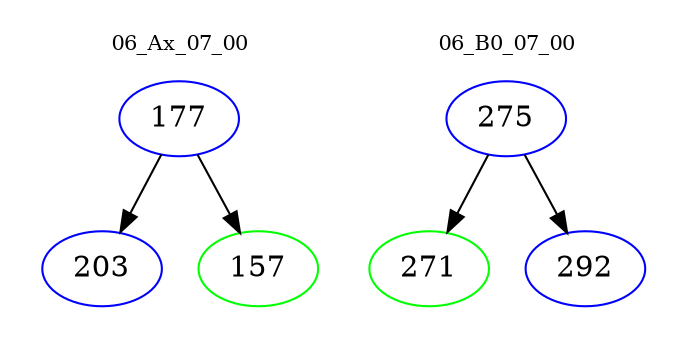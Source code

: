 digraph{
subgraph cluster_0 {
color = white
label = "06_Ax_07_00";
fontsize=10;
T0_177 [label="177", color="blue"]
T0_177 -> T0_203 [color="black"]
T0_203 [label="203", color="blue"]
T0_177 -> T0_157 [color="black"]
T0_157 [label="157", color="green"]
}
subgraph cluster_1 {
color = white
label = "06_B0_07_00";
fontsize=10;
T1_275 [label="275", color="blue"]
T1_275 -> T1_271 [color="black"]
T1_271 [label="271", color="green"]
T1_275 -> T1_292 [color="black"]
T1_292 [label="292", color="blue"]
}
}
